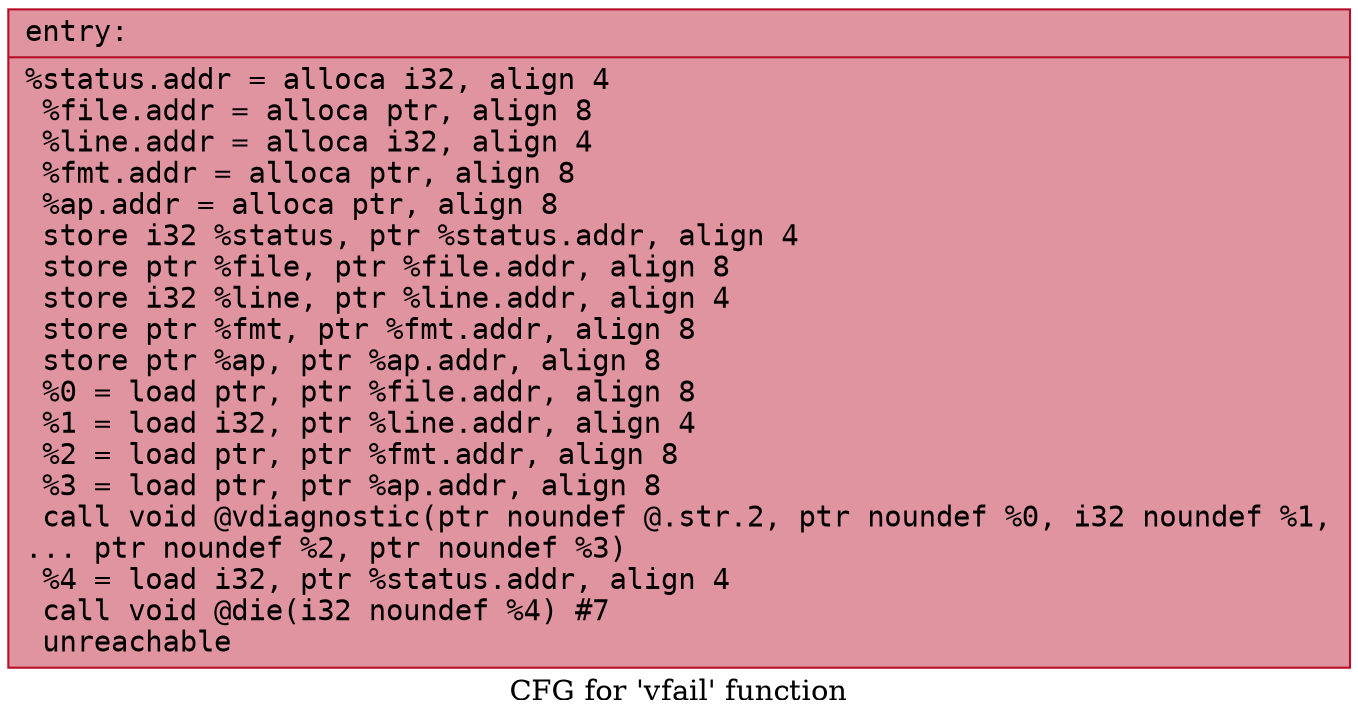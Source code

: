 digraph "CFG for 'vfail' function" {
	label="CFG for 'vfail' function";

	Node0x55563bfa1320 [shape=record,color="#b70d28ff", style=filled, fillcolor="#b70d2870" fontname="Courier",label="{entry:\l|  %status.addr = alloca i32, align 4\l  %file.addr = alloca ptr, align 8\l  %line.addr = alloca i32, align 4\l  %fmt.addr = alloca ptr, align 8\l  %ap.addr = alloca ptr, align 8\l  store i32 %status, ptr %status.addr, align 4\l  store ptr %file, ptr %file.addr, align 8\l  store i32 %line, ptr %line.addr, align 4\l  store ptr %fmt, ptr %fmt.addr, align 8\l  store ptr %ap, ptr %ap.addr, align 8\l  %0 = load ptr, ptr %file.addr, align 8\l  %1 = load i32, ptr %line.addr, align 4\l  %2 = load ptr, ptr %fmt.addr, align 8\l  %3 = load ptr, ptr %ap.addr, align 8\l  call void @vdiagnostic(ptr noundef @.str.2, ptr noundef %0, i32 noundef %1,\l... ptr noundef %2, ptr noundef %3)\l  %4 = load i32, ptr %status.addr, align 4\l  call void @die(i32 noundef %4) #7\l  unreachable\l}"];
}
